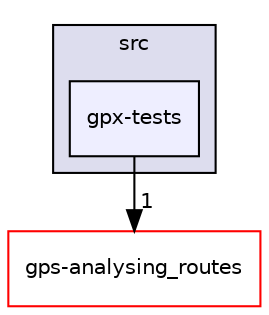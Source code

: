 digraph "gpx-tests" {
  compound=true
  node [ fontsize="10", fontname="Helvetica"];
  edge [ labelfontsize="10", labelfontname="Helvetica"];
  subgraph clusterdir_2dcdd076a38b17e9ccd456f294c524a7 {
    graph [ bgcolor="#ddddee", pencolor="black", label="src" fontname="Helvetica", fontsize="10", URL="dir_2dcdd076a38b17e9ccd456f294c524a7.html"]
  dir_51b54a82e57331a0d644dd1d151964e4 [shape=box, label="gpx-tests", style="filled", fillcolor="#eeeeff", pencolor="black", URL="dir_51b54a82e57331a0d644dd1d151964e4.html"];
  }
  dir_ed8ff92b09fa8e920f169067f0da0da8 [shape=box label="gps-analysing_routes" fillcolor="white" style="filled" color="red" URL="dir_ed8ff92b09fa8e920f169067f0da0da8.html"];
  dir_51b54a82e57331a0d644dd1d151964e4->dir_ed8ff92b09fa8e920f169067f0da0da8 [headlabel="1", labeldistance=1.5 headhref="dir_000004_000001.html"];
}
